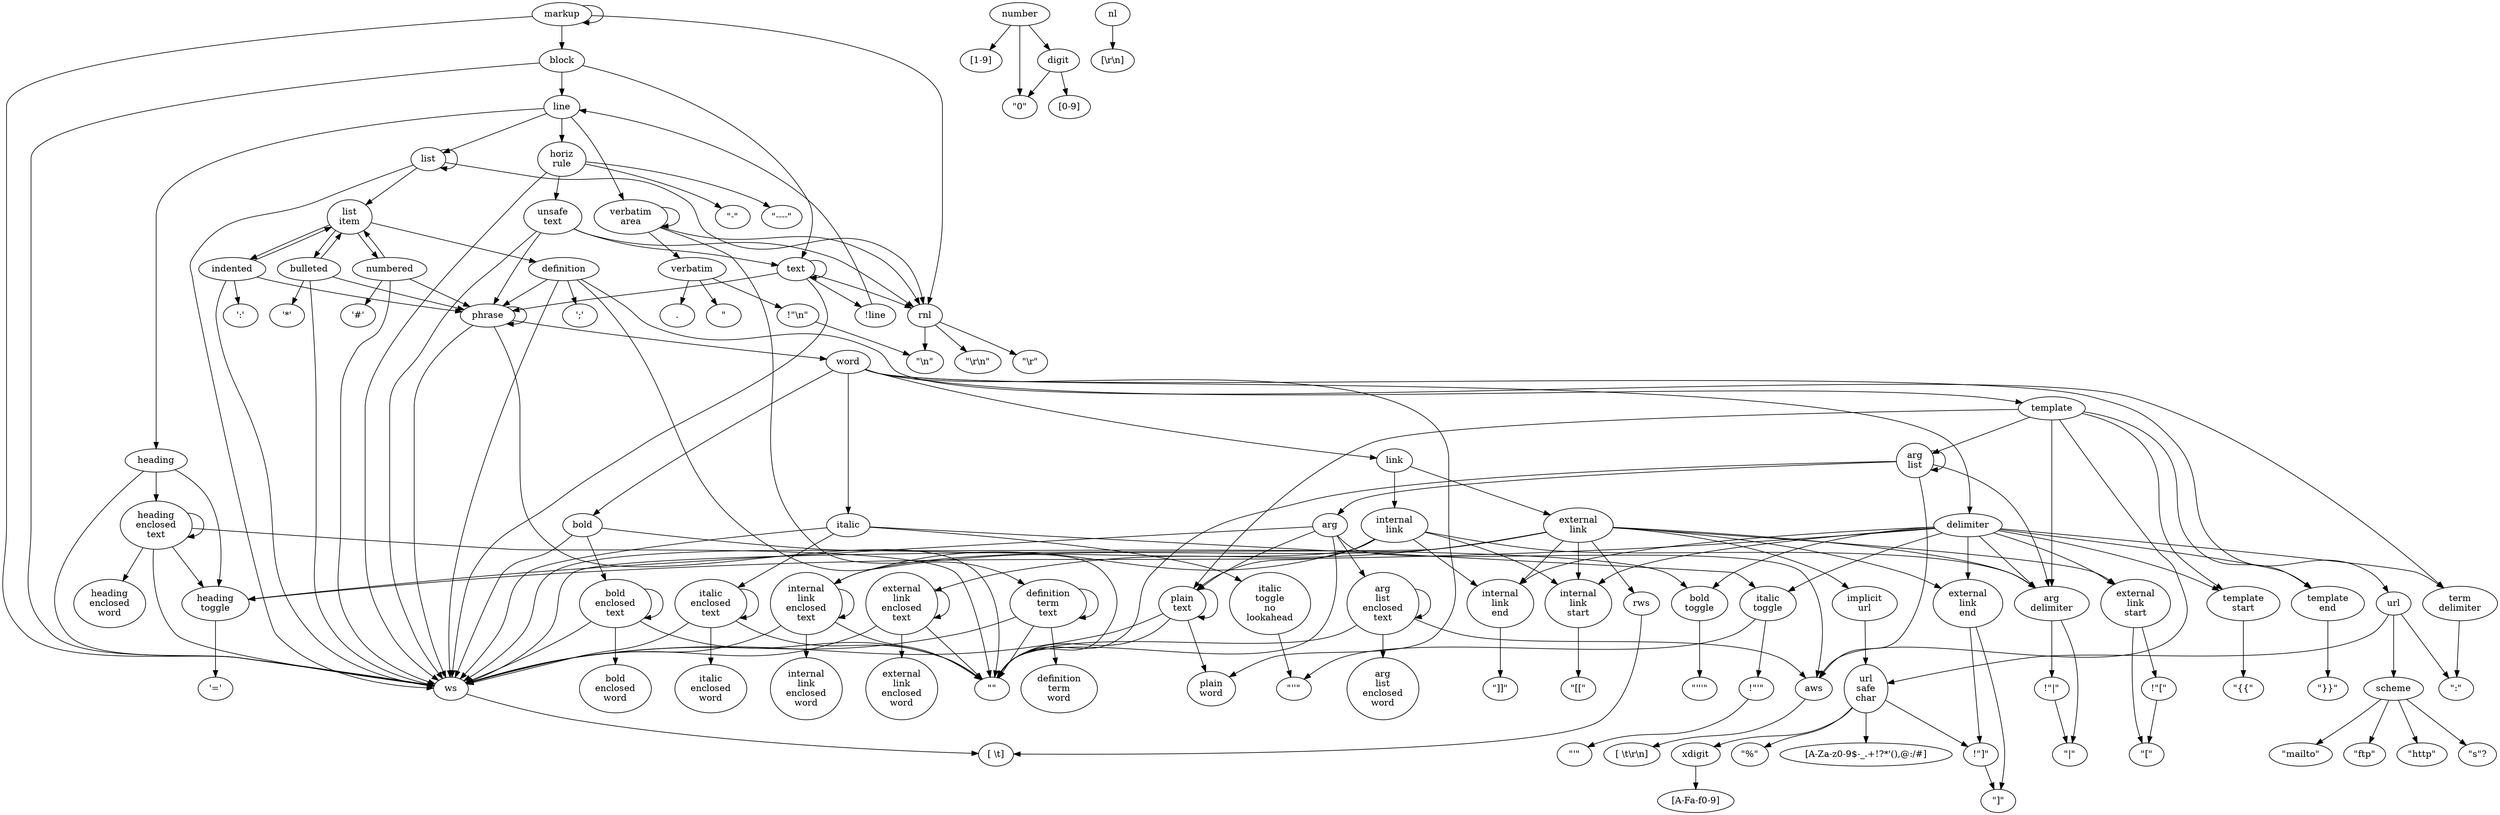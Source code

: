 digraph language {
"markup" -> "block";
"markup" -> "ws";
"markup" -> "rnl";
"markup" -> "markup";
"block" -> "line";
"block" -> "text";
"block" -> "ws";
"line" -> "heading";
"line" -> "list";
"line" -> "verbatim\narea";
"line" -> "horiz\nrule";
"heading" -> "heading\ntoggle";
"heading" -> "ws";
"heading" -> "heading\nenclosed\ntext";
"heading\nenclosed\ntext" -> "heading\ntoggle";
"heading\nenclosed\ntext" -> "ws";
"heading\nenclosed\ntext" -> "heading\nenclosed\ntext";
"heading\nenclosed\ntext" -> "heading\nenclosed\nword";
"heading\nenclosed\ntext" -> "\"\"";
"list" -> "list\nitem";
"list" -> "ws";
"list" -> "rnl";
"list" -> "list";
"list\nitem" -> "bulleted";
"list\nitem" -> "numbered";
"list\nitem" -> "indented";
"list\nitem" -> "definition";
"bulleted" -> "'*'";
"bulleted" -> "ws";
"bulleted" -> "list\nitem";
"bulleted" -> "phrase";
"numbered" -> "'#'";
"numbered" -> "ws";
"numbered" -> "list\nitem";
"numbered" -> "phrase";
"indented" -> "':'";
"indented" -> "ws";
"indented" -> "list\nitem";
"indented" -> "phrase";
"definition" -> "';'";
"definition" -> "ws";
"definition" -> "definition\nterm\ntext";
"definition" -> "term\ndelimiter";
"definition" -> "phrase";
"definition\nterm\ntext" -> "definition\nterm\nword";
"definition\nterm\ntext" -> "ws";
"definition\nterm\ntext" -> "definition\nterm\ntext";
"definition\nterm\ntext" -> "\"\"";
"verbatim\narea" -> "verbatim";
"verbatim\narea" -> "rnl";
"verbatim\narea" -> "verbatim\narea";
"verbatim\narea" -> "\"\"";
"verbatim" -> "\"";
"verbatim" -> "!\"\\n\"";
"!\"\\n\"" -> "\"\\n\"";
"verbatim" -> ".";
"horiz\nrule" -> "\"----\"";
"horiz\nrule" -> "\"-\"";
"horiz\nrule" -> "ws";
"horiz\nrule" -> "unsafe\ntext";
"text" -> "!line";
"!line" -> "line";
"text" -> "phrase";
"text" -> "ws";
"text" -> "rnl";
"text" -> "text";
"unsafe\ntext" -> "phrase";
"unsafe\ntext" -> "ws";
"unsafe\ntext" -> "rnl";
"unsafe\ntext" -> "text";
"phrase" -> "word";
"phrase" -> "ws";
"phrase" -> "phrase";
"phrase" -> "\"\"";
"word" -> "bold";
"word" -> "italic";
"word" -> "link";
"word" -> "template";
"word" -> "url";
"word" -> "plain\nword";
"word" -> "delimiter";
"bold" -> "bold\ntoggle";
"bold" -> "ws";
"bold" -> "bold\nenclosed\ntext";
"bold\nenclosed\ntext" -> "bold\nenclosed\nword";
"bold\nenclosed\ntext" -> "ws";
"bold\nenclosed\ntext" -> "bold\nenclosed\ntext";
"bold\nenclosed\ntext" -> "\"\"";
"italic" -> "italic\ntoggle";
"italic" -> "ws";
"italic" -> "italic\nenclosed\ntext";
"italic" -> "italic\ntoggle\nno\nlookahead";
"italic\nenclosed\ntext" -> "italic\nenclosed\nword";
"italic\nenclosed\ntext" -> "ws";
"italic\nenclosed\ntext" -> "italic\nenclosed\ntext";
"italic\nenclosed\ntext" -> "\"\"";
"link" -> "internal\nlink";
"link" -> "external\nlink";
"internal\nlink" -> "internal\nlink\nstart";
"internal\nlink" -> "ws";
"internal\nlink" -> "plain\ntext";
"internal\nlink" -> "arg\ndelimiter";
"internal\nlink" -> "internal\nlink\nenclosed\ntext";
"internal\nlink" -> "internal\nlink\nend";
"internal\nlink\nenclosed\ntext" -> "internal\nlink\nenclosed\nword";
"internal\nlink\nenclosed\ntext" -> "ws";
"internal\nlink\nenclosed\ntext" -> "internal\nlink\nenclosed\ntext";
"internal\nlink\nenclosed\ntext" -> "\"\"";
"external\nlink" -> "external\nlink\nstart";
"external\nlink" -> "ws";
"external\nlink" -> "implicit\nurl";
"external\nlink" -> "rws";
"external\nlink" -> "external\nlink\nenclosed\ntext";
"external\nlink" -> "external\nlink\nend";
"external\nlink" -> "internal\nlink\nstart";
"external\nlink" -> "arg\ndelimiter";
"external\nlink" -> "internal\nlink\nenclosed\ntext";
"external\nlink" -> "internal\nlink\nend";
"external\nlink\nenclosed\ntext" -> "external\nlink\nenclosed\nword";
"external\nlink\nenclosed\ntext" -> "ws";
"external\nlink\nenclosed\ntext" -> "external\nlink\nenclosed\ntext";
"external\nlink\nenclosed\ntext" -> "\"\"";
"template" -> "template\nstart";
"template" -> "aws";
"template" -> "plain\ntext";
"template" -> "arg\ndelimiter";
"template" -> "arg\nlist";
"template" -> "template\nend";
"arg\nlist" -> "arg";
"arg\nlist" -> "aws";
"arg\nlist" -> "arg\ndelimiter";
"arg\nlist" -> "arg\nlist";
"arg\nlist" -> "\"\"";
"arg" -> "plain\ntext";
"arg" -> "aws";
"arg" -> "heading\ntoggle";
"arg" -> "arg\nlist\nenclosed\ntext";
"arg" -> "\"\"";
"arg\nlist\nenclosed\ntext" -> "arg\nlist\nenclosed\nword";
"arg\nlist\nenclosed\ntext" -> "aws";
"arg\nlist\nenclosed\ntext" -> "arg\nlist\nenclosed\ntext";
"arg\nlist\nenclosed\ntext" -> "\"\"";
"plain\ntext" -> "plain\nword";
"plain\ntext" -> "ws";
"plain\ntext" -> "plain\ntext";
"plain\ntext" -> "\"\"";
"delimiter" -> "bold\ntoggle";
"delimiter" -> "italic\ntoggle";
"delimiter" -> "heading\ntoggle";
"delimiter" -> "internal\nlink\nstart";
"delimiter" -> "internal\nlink\nend";
"delimiter" -> "external\nlink\nstart";
"delimiter" -> "external\nlink\nend";
"delimiter" -> "template\nstart";
"delimiter" -> "template\nend";
"delimiter" -> "arg\ndelimiter";
"delimiter" -> "term\ndelimiter";
"bold\ntoggle" -> "\"'''\"";
"italic\ntoggle" -> "\"''\"";
"italic\ntoggle" -> "!\"'\"";
"!\"'\"" -> "\"'\"";
"italic\ntoggle\nno\nlookahead" -> "\"''\"";
"heading\ntoggle" -> "'='";
"internal\nlink\nstart" -> "\"[[\"";
"internal\nlink\nend" -> "\"]]\"";
"external\nlink\nstart" -> "\"[\"";
"external\nlink\nstart" -> "!\"[\"";
"!\"[\"" -> "\"[\"";
"external\nlink\nend" -> "\"]\"";
"external\nlink\nend" -> "!\"]\"";
"!\"]\"" -> "\"]\"";
"template\nstart" -> "\"{{\"";
"template\nend" -> "\"}}\"";
"arg\ndelimiter" -> "\"|\"";
"arg\ndelimiter" -> "!\"|\"";
"!\"|\"" -> "\"|\"";
"term\ndelimiter" -> "\":\"";
"implicit\nurl" -> "url\nsafe\nchar";
"url" -> "scheme";
"url" -> "\":\"";
"url" -> "url\nsafe\nchar";
"url\nsafe\nchar" -> "!\"]\"";
"url\nsafe\nchar" -> "[A-Za-z0-9$-_.+!?*'(),@:/#]";
"url\nsafe\nchar" -> "\"%\"";
"url\nsafe\nchar" -> "xdigit";
"scheme" -> "\"http\"";
"scheme" -> "\"s\"?";
"scheme" -> "\"mailto\"";
"scheme" -> "\"ftp\"";
"number" -> "[1-9]";
"number" -> "digit";
"number" -> "\"0\"";
"digit" -> "[0-9]";
"digit" -> "\"0\"";
"xdigit" -> "[A-Fa-f0-9]";
"rnl" -> "\"\\r\\n\"";
"rnl" -> "\"\\n\"";
"rnl" -> "\"\\r\"";
"nl" -> "[\\r\\n]";
"aws" -> "[ \\t\\r\\n]";
"rws" -> "[ \\t]";
"ws" -> "[ \\t]";
}
